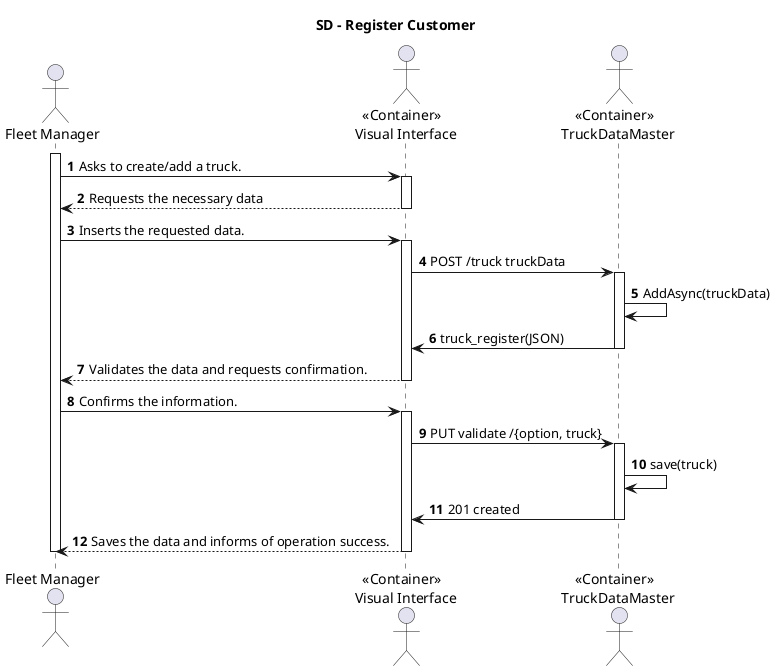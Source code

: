 @startuml

title SD - Register Customer

autonumber

actor "Fleet Manager" as FM
actor "<< Container >> \n Visual Interface" as SYS
actor "<< Container >> \n TruckDataMaster" as TDM


activate FM
FM -> SYS : Asks to create/add a truck.
activate SYS
SYS --> FM : Requests the necessary data
deactivate SYS

FM -> SYS : Inserts the requested data.
activate SYS

SYS -> TDM : POST /truck truckData
activate TDM

TDM -> TDM : AddAsync(truckData)

TDM -> SYS : truck_register(JSON)
deactivate TDM

SYS --> FM : Validates the data and requests confirmation.
deactivate SYS

FM -> SYS : Confirms the information.
activate SYS

SYS -> TDM : PUT validate /{option, truck}
activate TDM

TDM -> TDM : save(truck)

TDM -> SYS : 201 created
deactivate TDM

SYS --> FM : Saves the data and informs of operation success.
deactivate SYS

deactivate FM

@enduml